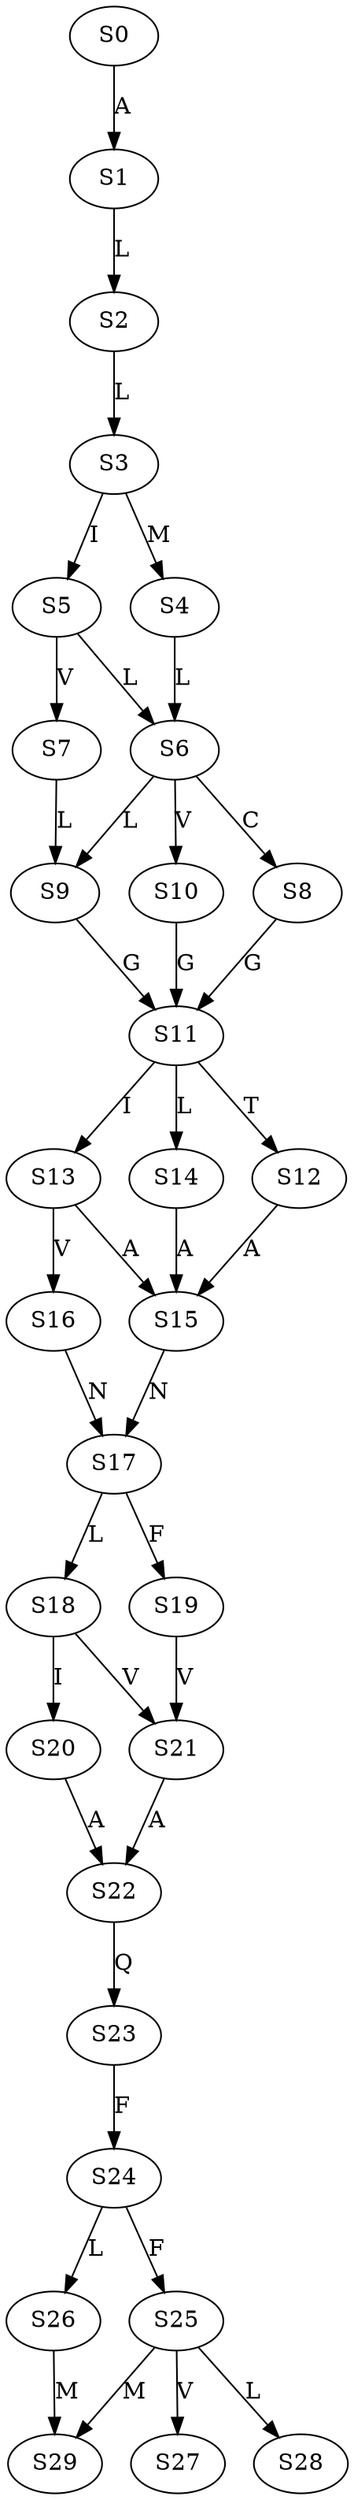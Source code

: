 strict digraph  {
	S0 -> S1 [ label = A ];
	S1 -> S2 [ label = L ];
	S2 -> S3 [ label = L ];
	S3 -> S4 [ label = M ];
	S3 -> S5 [ label = I ];
	S4 -> S6 [ label = L ];
	S5 -> S6 [ label = L ];
	S5 -> S7 [ label = V ];
	S6 -> S8 [ label = C ];
	S6 -> S9 [ label = L ];
	S6 -> S10 [ label = V ];
	S7 -> S9 [ label = L ];
	S8 -> S11 [ label = G ];
	S9 -> S11 [ label = G ];
	S10 -> S11 [ label = G ];
	S11 -> S12 [ label = T ];
	S11 -> S13 [ label = I ];
	S11 -> S14 [ label = L ];
	S12 -> S15 [ label = A ];
	S13 -> S15 [ label = A ];
	S13 -> S16 [ label = V ];
	S14 -> S15 [ label = A ];
	S15 -> S17 [ label = N ];
	S16 -> S17 [ label = N ];
	S17 -> S18 [ label = L ];
	S17 -> S19 [ label = F ];
	S18 -> S20 [ label = I ];
	S18 -> S21 [ label = V ];
	S19 -> S21 [ label = V ];
	S20 -> S22 [ label = A ];
	S21 -> S22 [ label = A ];
	S22 -> S23 [ label = Q ];
	S23 -> S24 [ label = F ];
	S24 -> S25 [ label = F ];
	S24 -> S26 [ label = L ];
	S25 -> S27 [ label = V ];
	S25 -> S28 [ label = L ];
	S25 -> S29 [ label = M ];
	S26 -> S29 [ label = M ];
}
